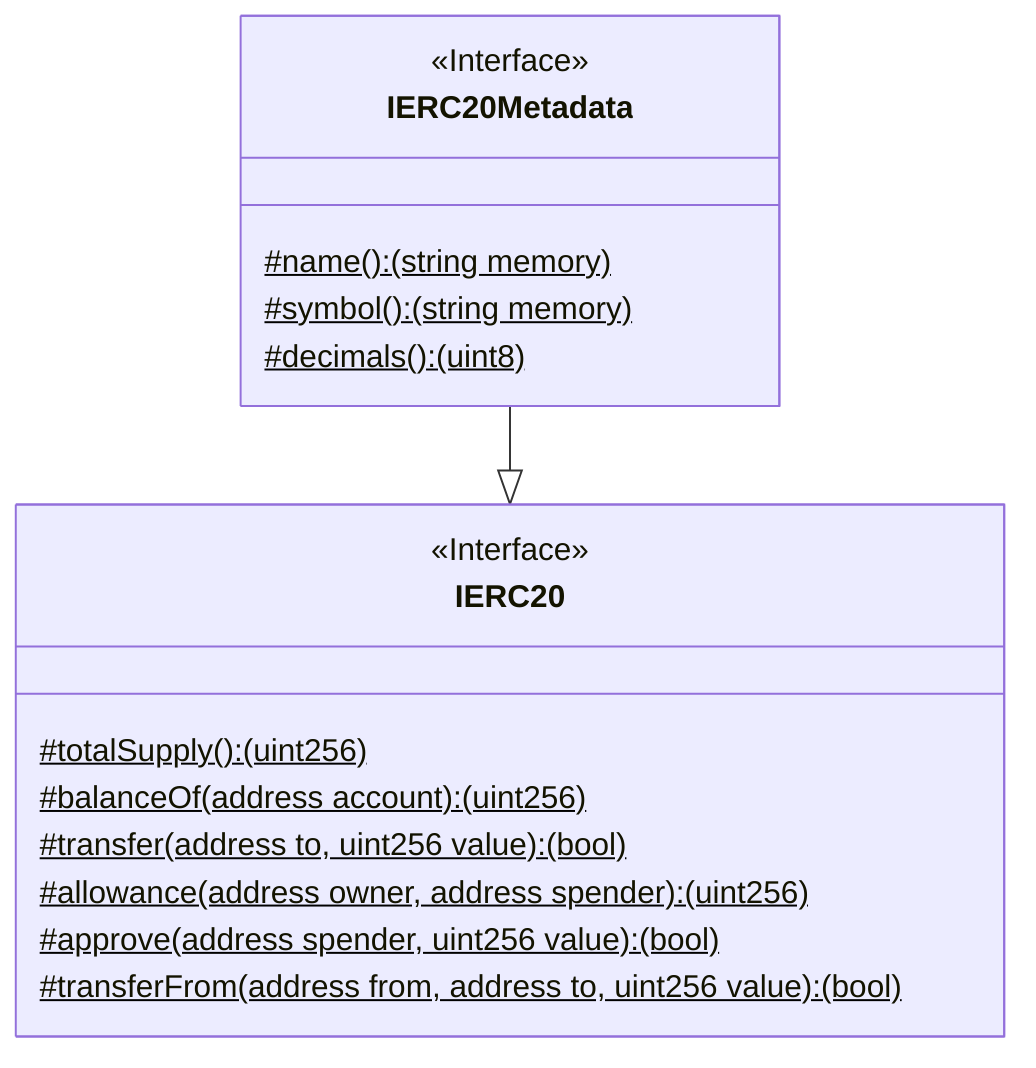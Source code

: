 classDiagram
  %% 277:405:2
  class IERC20Metadata {
    <<Interface>>
    #name(): (string memory)$
    #symbol(): (string memory)$
    #decimals(): (uint8)$
  }
  
  IERC20Metadata --|> IERC20
  
  %% 203:2575:1
  class IERC20 {
    <<Interface>>
    #totalSupply(): (uint256)$
    #balanceOf(address account): (uint256)$
    #transfer(address to, uint256 value): (bool)$
    #allowance(address owner, address spender): (uint256)$
    #approve(address spender, uint256 value): (bool)$
    #transferFrom(address from, address to, uint256 value): (bool)$
  }